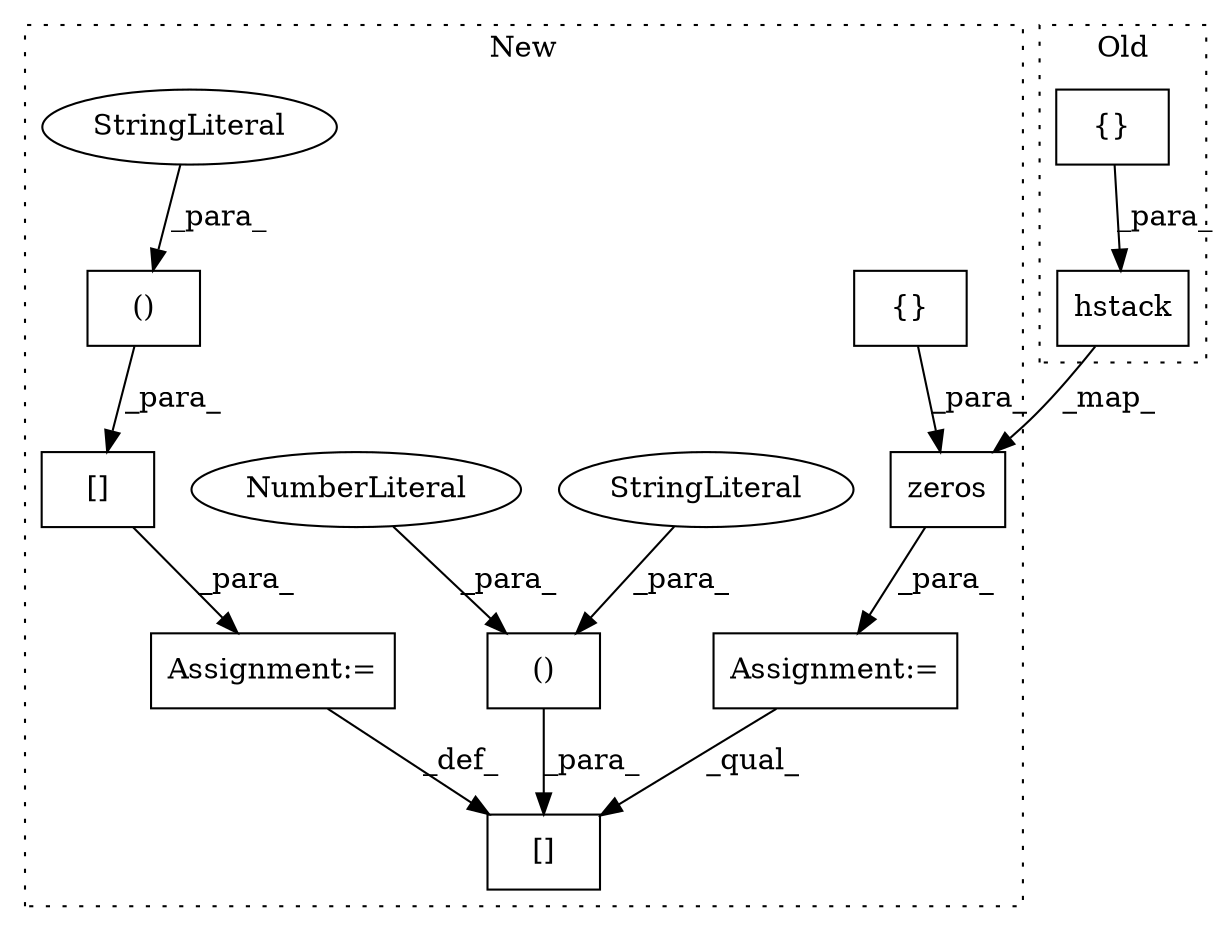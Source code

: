 digraph G {
subgraph cluster0 {
1 [label="hstack" a="32" s="1241,1352" l="7,1" shape="box"];
3 [label="{}" a="4" s="1257,1351" l="1,1" shape="box"];
label = "Old";
style="dotted";
}
subgraph cluster1 {
2 [label="zeros" a="32" s="1306,1350" l="6,1" shape="box"];
4 [label="[]" a="2" s="1520,1589" l="8,2" shape="box"];
5 [label="()" a="106" s="1528" l="61" shape="box"];
6 [label="NumberLiteral" a="34" s="1528" l="1" shape="ellipse"];
7 [label="()" a="106" s="1600" l="47" shape="box"];
8 [label="[]" a="2" s="1592,1647" l="8,2" shape="box"];
9 [label="{}" a="4" s="1321,1349" l="1,1" shape="box"];
10 [label="StringLiteral" a="45" s="1631" l="16" shape="ellipse"];
11 [label="StringLiteral" a="45" s="1542" l="18" shape="ellipse"];
12 [label="Assignment:=" a="7" s="1591" l="1" shape="box"];
13 [label="Assignment:=" a="7" s="1299" l="1" shape="box"];
label = "New";
style="dotted";
}
1 -> 2 [label="_map_"];
2 -> 13 [label="_para_"];
3 -> 1 [label="_para_"];
5 -> 4 [label="_para_"];
6 -> 5 [label="_para_"];
7 -> 8 [label="_para_"];
8 -> 12 [label="_para_"];
9 -> 2 [label="_para_"];
10 -> 7 [label="_para_"];
11 -> 5 [label="_para_"];
12 -> 4 [label="_def_"];
13 -> 4 [label="_qual_"];
}